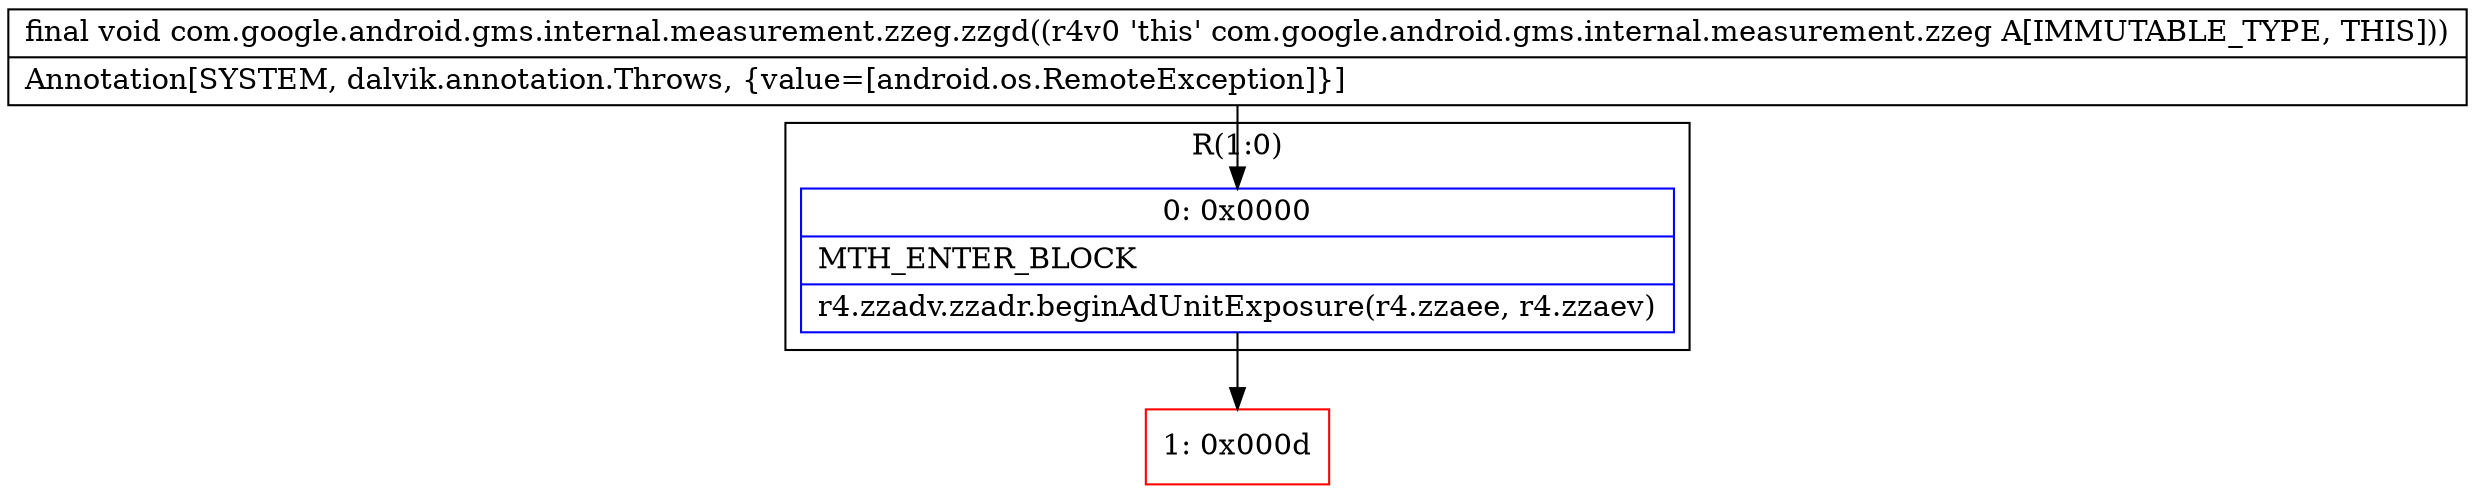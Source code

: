 digraph "CFG forcom.google.android.gms.internal.measurement.zzeg.zzgd()V" {
subgraph cluster_Region_491910240 {
label = "R(1:0)";
node [shape=record,color=blue];
Node_0 [shape=record,label="{0\:\ 0x0000|MTH_ENTER_BLOCK\l|r4.zzadv.zzadr.beginAdUnitExposure(r4.zzaee, r4.zzaev)\l}"];
}
Node_1 [shape=record,color=red,label="{1\:\ 0x000d}"];
MethodNode[shape=record,label="{final void com.google.android.gms.internal.measurement.zzeg.zzgd((r4v0 'this' com.google.android.gms.internal.measurement.zzeg A[IMMUTABLE_TYPE, THIS]))  | Annotation[SYSTEM, dalvik.annotation.Throws, \{value=[android.os.RemoteException]\}]\l}"];
MethodNode -> Node_0;
Node_0 -> Node_1;
}

